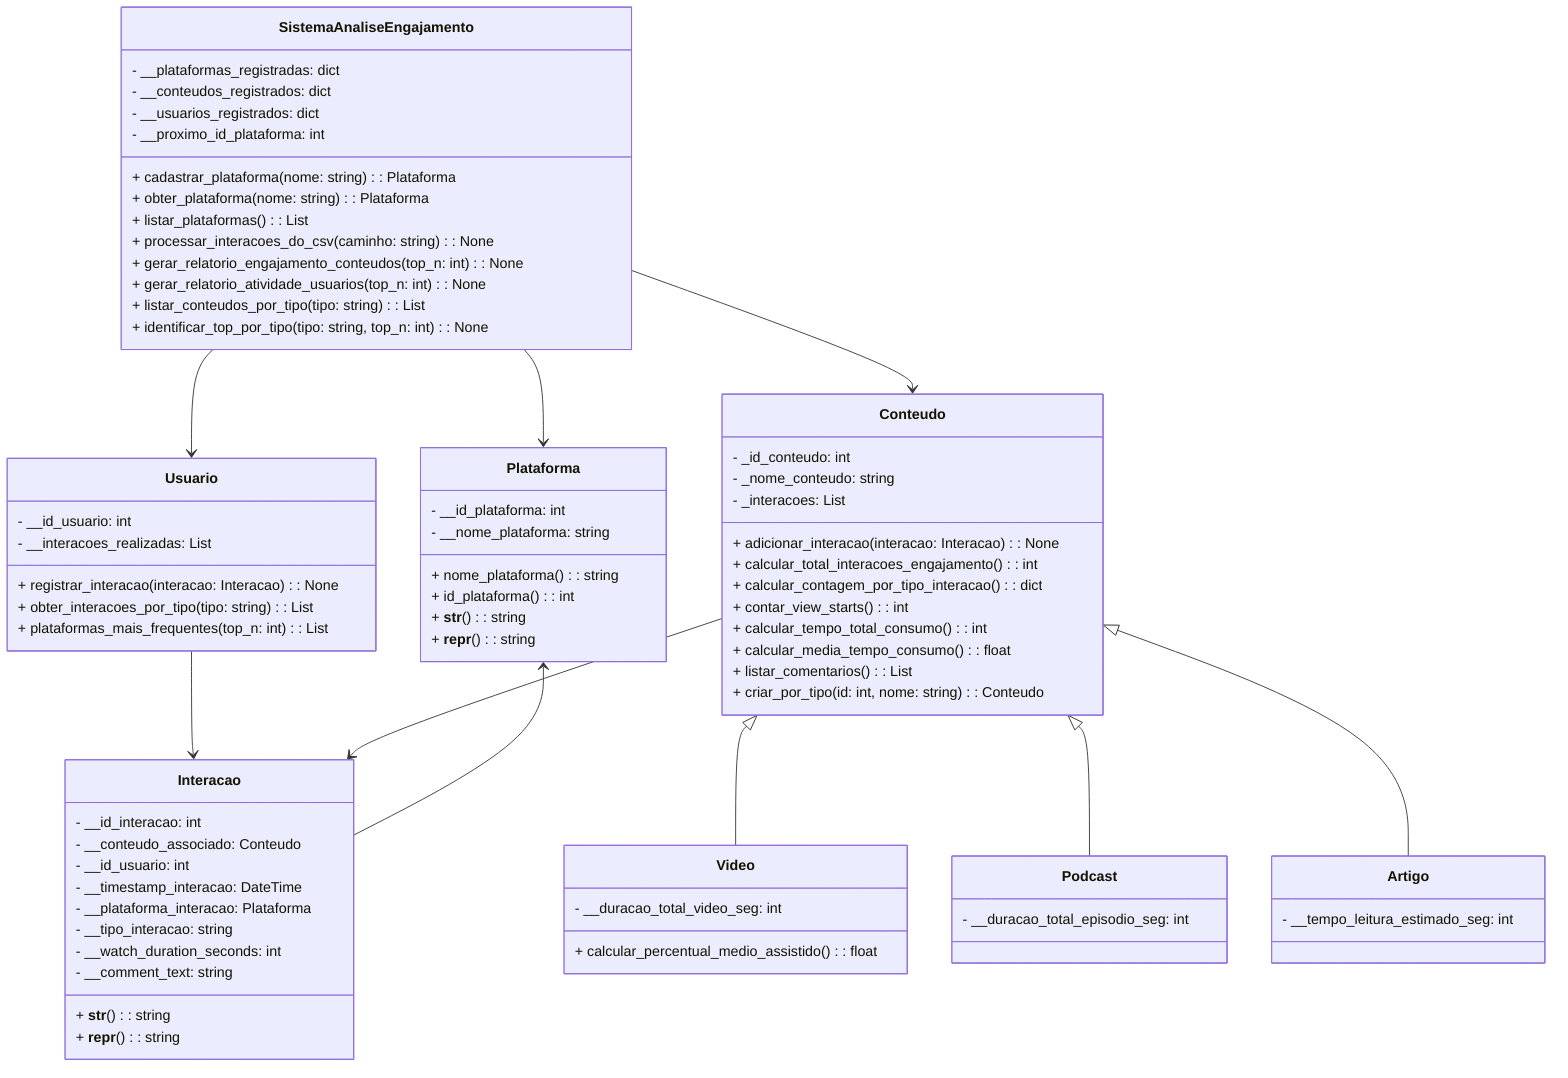 classDiagram
    class SistemaAnaliseEngajamento {
        - __plataformas_registradas: dict<string, Plataforma>
        - __conteudos_registrados: dict<int, Conteudo>
        - __usuarios_registrados: dict<int, Usuario>
        - __proximo_id_plataforma: int
        + cadastrar_plataforma(nome: string): Plataforma
        + obter_plataforma(nome: string): Plataforma
        + listar_plataformas(): List<Plataforma>
        + processar_interacoes_do_csv(caminho: string): None
        + gerar_relatorio_engajamento_conteudos(top_n: int): None
        + gerar_relatorio_atividade_usuarios(top_n: int): None
        + listar_conteudos_por_tipo(tipo: string): List<Conteudo>
        + identificar_top_por_tipo(tipo: string, top_n: int): None
    }

    class Plataforma {
        - __id_plataforma: int
        - __nome_plataforma: string
        + nome_plataforma(): string
        + id_plataforma(): int
        + __str__(): string
        + __repr__(): string
    }

    class Usuario {
        - __id_usuario: int
        - __interacoes_realizadas: List<Interacao>
        + registrar_interacao(interacao: Interacao): None
        + obter_interacoes_por_tipo(tipo: string): List<Interacao>
        + plataformas_mais_frequentes(top_n: int): List<Plataforma>
    }

    class Conteudo {
        - _id_conteudo: int
        - _nome_conteudo: string
        - _interacoes: List<Interacao>
        + adicionar_interacao(interacao: Interacao): None
        + calcular_total_interacoes_engajamento(): int
        + calcular_contagem_por_tipo_interacao(): dict<string,int>
        + contar_view_starts(): int
        + calcular_tempo_total_consumo(): int
        + calcular_media_tempo_consumo(): float
        + listar_comentarios(): List<string>
        + criar_por_tipo(id: int, nome: string): Conteudo
    }

    class Video {
        - __duracao_total_video_seg: int
        + calcular_percentual_medio_assistido(): float
    }

    class Podcast {
        - __duracao_total_episodio_seg: int
    }

    class Artigo {
        - __tempo_leitura_estimado_seg: int
    }

    class Interacao {
        - __id_interacao: int
        - __conteudo_associado: Conteudo
        - __id_usuario: int
        - __timestamp_interacao: DateTime
        - __plataforma_interacao: Plataforma
        - __tipo_interacao: string
        - __watch_duration_seconds: int
        - __comment_text: string
        + __str__(): string
        + __repr__(): string
    }

    %% Relações
    SistemaAnaliseEngajamento --> Plataforma
    SistemaAnaliseEngajamento --> Usuario
    SistemaAnaliseEngajamento --> Conteudo

    Conteudo <|-- Video
    Conteudo <|-- Podcast
    Conteudo <|-- Artigo

    Usuario --> Interacao
    Conteudo --> Interacao
    Plataforma <-- Interacao